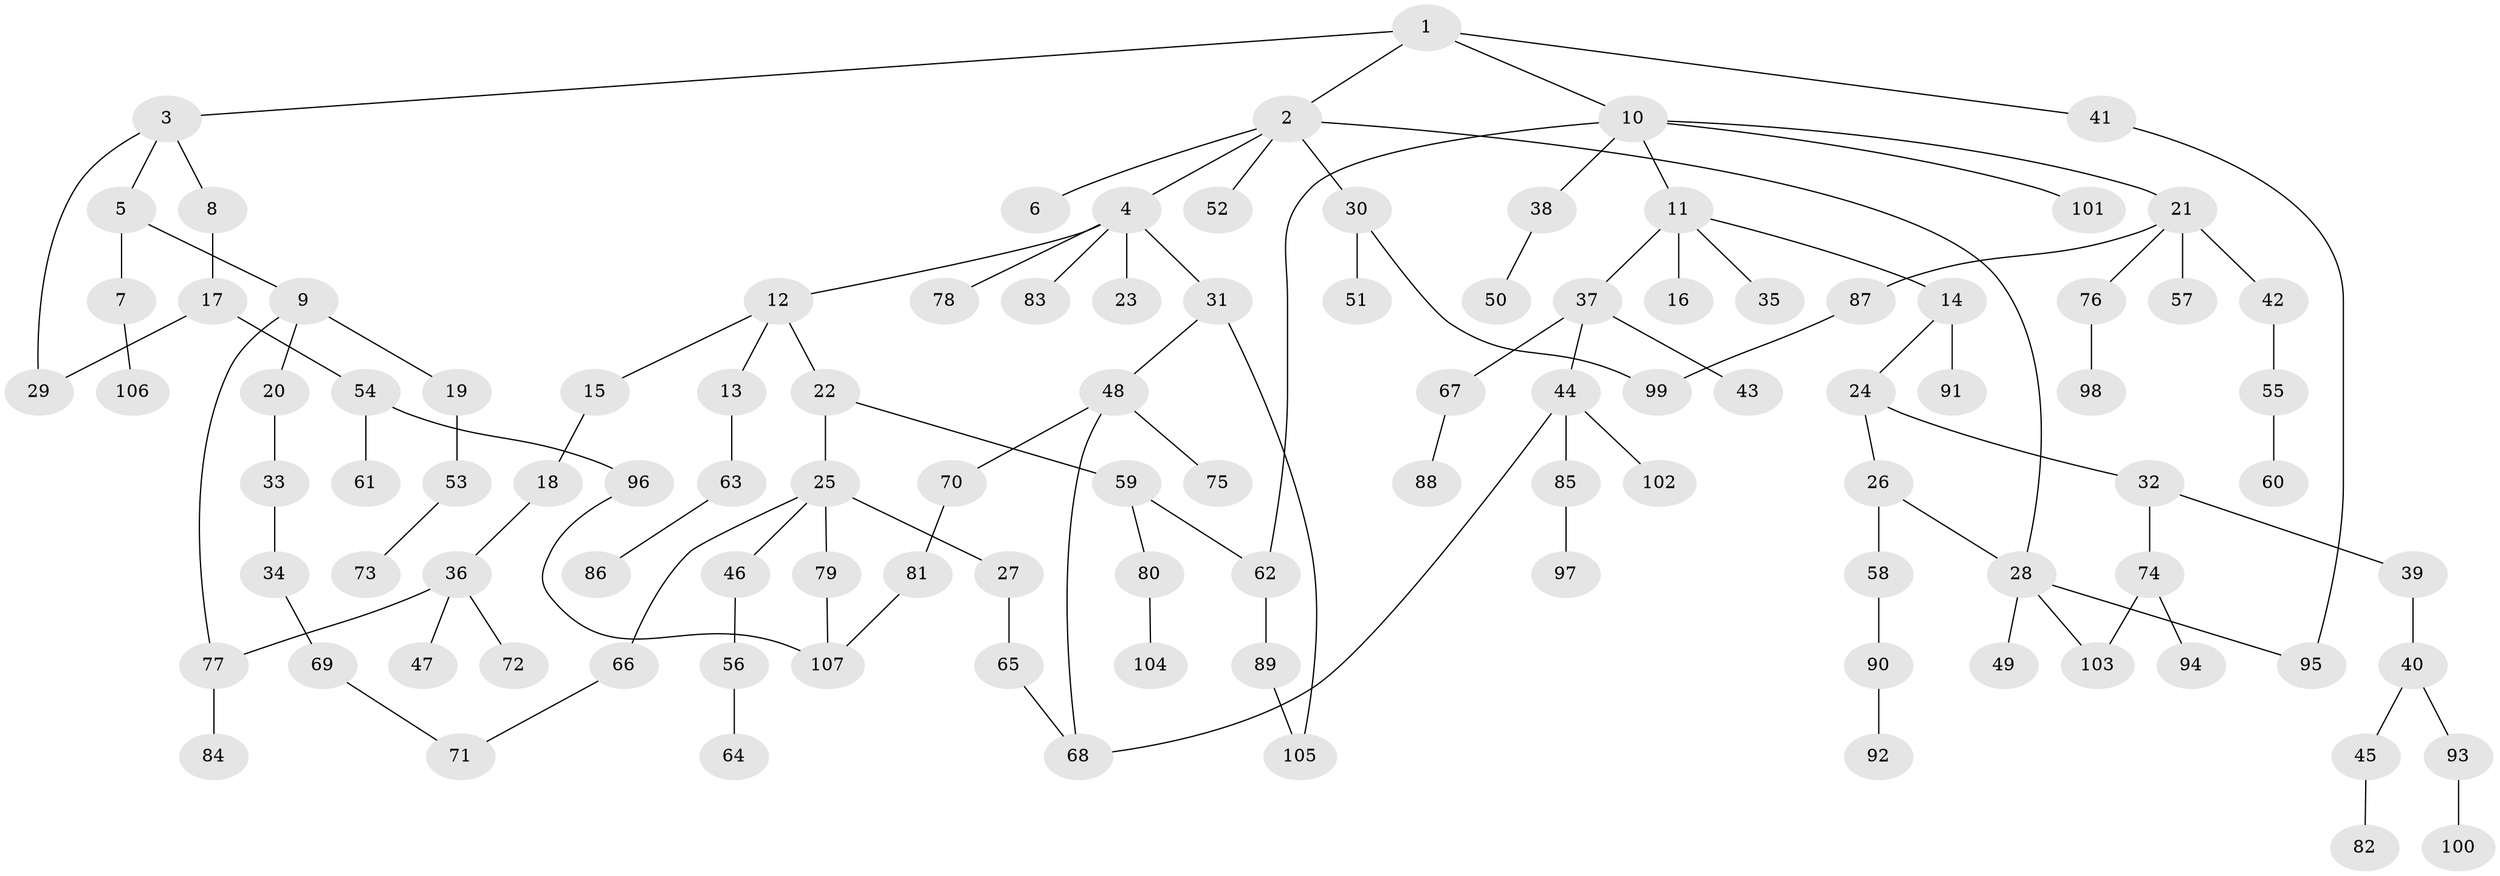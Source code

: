 // Generated by graph-tools (version 1.1) at 2025/13/03/09/25 04:13:34]
// undirected, 107 vertices, 119 edges
graph export_dot {
graph [start="1"]
  node [color=gray90,style=filled];
  1;
  2;
  3;
  4;
  5;
  6;
  7;
  8;
  9;
  10;
  11;
  12;
  13;
  14;
  15;
  16;
  17;
  18;
  19;
  20;
  21;
  22;
  23;
  24;
  25;
  26;
  27;
  28;
  29;
  30;
  31;
  32;
  33;
  34;
  35;
  36;
  37;
  38;
  39;
  40;
  41;
  42;
  43;
  44;
  45;
  46;
  47;
  48;
  49;
  50;
  51;
  52;
  53;
  54;
  55;
  56;
  57;
  58;
  59;
  60;
  61;
  62;
  63;
  64;
  65;
  66;
  67;
  68;
  69;
  70;
  71;
  72;
  73;
  74;
  75;
  76;
  77;
  78;
  79;
  80;
  81;
  82;
  83;
  84;
  85;
  86;
  87;
  88;
  89;
  90;
  91;
  92;
  93;
  94;
  95;
  96;
  97;
  98;
  99;
  100;
  101;
  102;
  103;
  104;
  105;
  106;
  107;
  1 -- 2;
  1 -- 3;
  1 -- 10;
  1 -- 41;
  2 -- 4;
  2 -- 6;
  2 -- 30;
  2 -- 52;
  2 -- 28;
  3 -- 5;
  3 -- 8;
  3 -- 29;
  4 -- 12;
  4 -- 23;
  4 -- 31;
  4 -- 78;
  4 -- 83;
  5 -- 7;
  5 -- 9;
  7 -- 106;
  8 -- 17;
  9 -- 19;
  9 -- 20;
  9 -- 77;
  10 -- 11;
  10 -- 21;
  10 -- 38;
  10 -- 101;
  10 -- 62;
  11 -- 14;
  11 -- 16;
  11 -- 35;
  11 -- 37;
  12 -- 13;
  12 -- 15;
  12 -- 22;
  13 -- 63;
  14 -- 24;
  14 -- 91;
  15 -- 18;
  17 -- 29;
  17 -- 54;
  18 -- 36;
  19 -- 53;
  20 -- 33;
  21 -- 42;
  21 -- 57;
  21 -- 76;
  21 -- 87;
  22 -- 25;
  22 -- 59;
  24 -- 26;
  24 -- 32;
  25 -- 27;
  25 -- 46;
  25 -- 66;
  25 -- 79;
  26 -- 28;
  26 -- 58;
  27 -- 65;
  28 -- 49;
  28 -- 95;
  28 -- 103;
  30 -- 51;
  30 -- 99;
  31 -- 48;
  31 -- 105;
  32 -- 39;
  32 -- 74;
  33 -- 34;
  34 -- 69;
  36 -- 47;
  36 -- 72;
  36 -- 77;
  37 -- 43;
  37 -- 44;
  37 -- 67;
  38 -- 50;
  39 -- 40;
  40 -- 45;
  40 -- 93;
  41 -- 95;
  42 -- 55;
  44 -- 85;
  44 -- 102;
  44 -- 68;
  45 -- 82;
  46 -- 56;
  48 -- 68;
  48 -- 70;
  48 -- 75;
  53 -- 73;
  54 -- 61;
  54 -- 96;
  55 -- 60;
  56 -- 64;
  58 -- 90;
  59 -- 62;
  59 -- 80;
  62 -- 89;
  63 -- 86;
  65 -- 68;
  66 -- 71;
  67 -- 88;
  69 -- 71;
  70 -- 81;
  74 -- 94;
  74 -- 103;
  76 -- 98;
  77 -- 84;
  79 -- 107;
  80 -- 104;
  81 -- 107;
  85 -- 97;
  87 -- 99;
  89 -- 105;
  90 -- 92;
  93 -- 100;
  96 -- 107;
}

